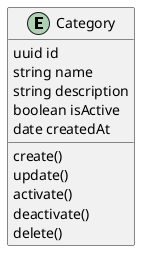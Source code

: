 @startuml Category

entity Category

Category : uuid id
Category : string name
Category : string description
Category : boolean isActive
Category : date createdAt

Category : create()
Category : update()
Category : activate()
Category : deactivate()
Category : delete()

@enduml